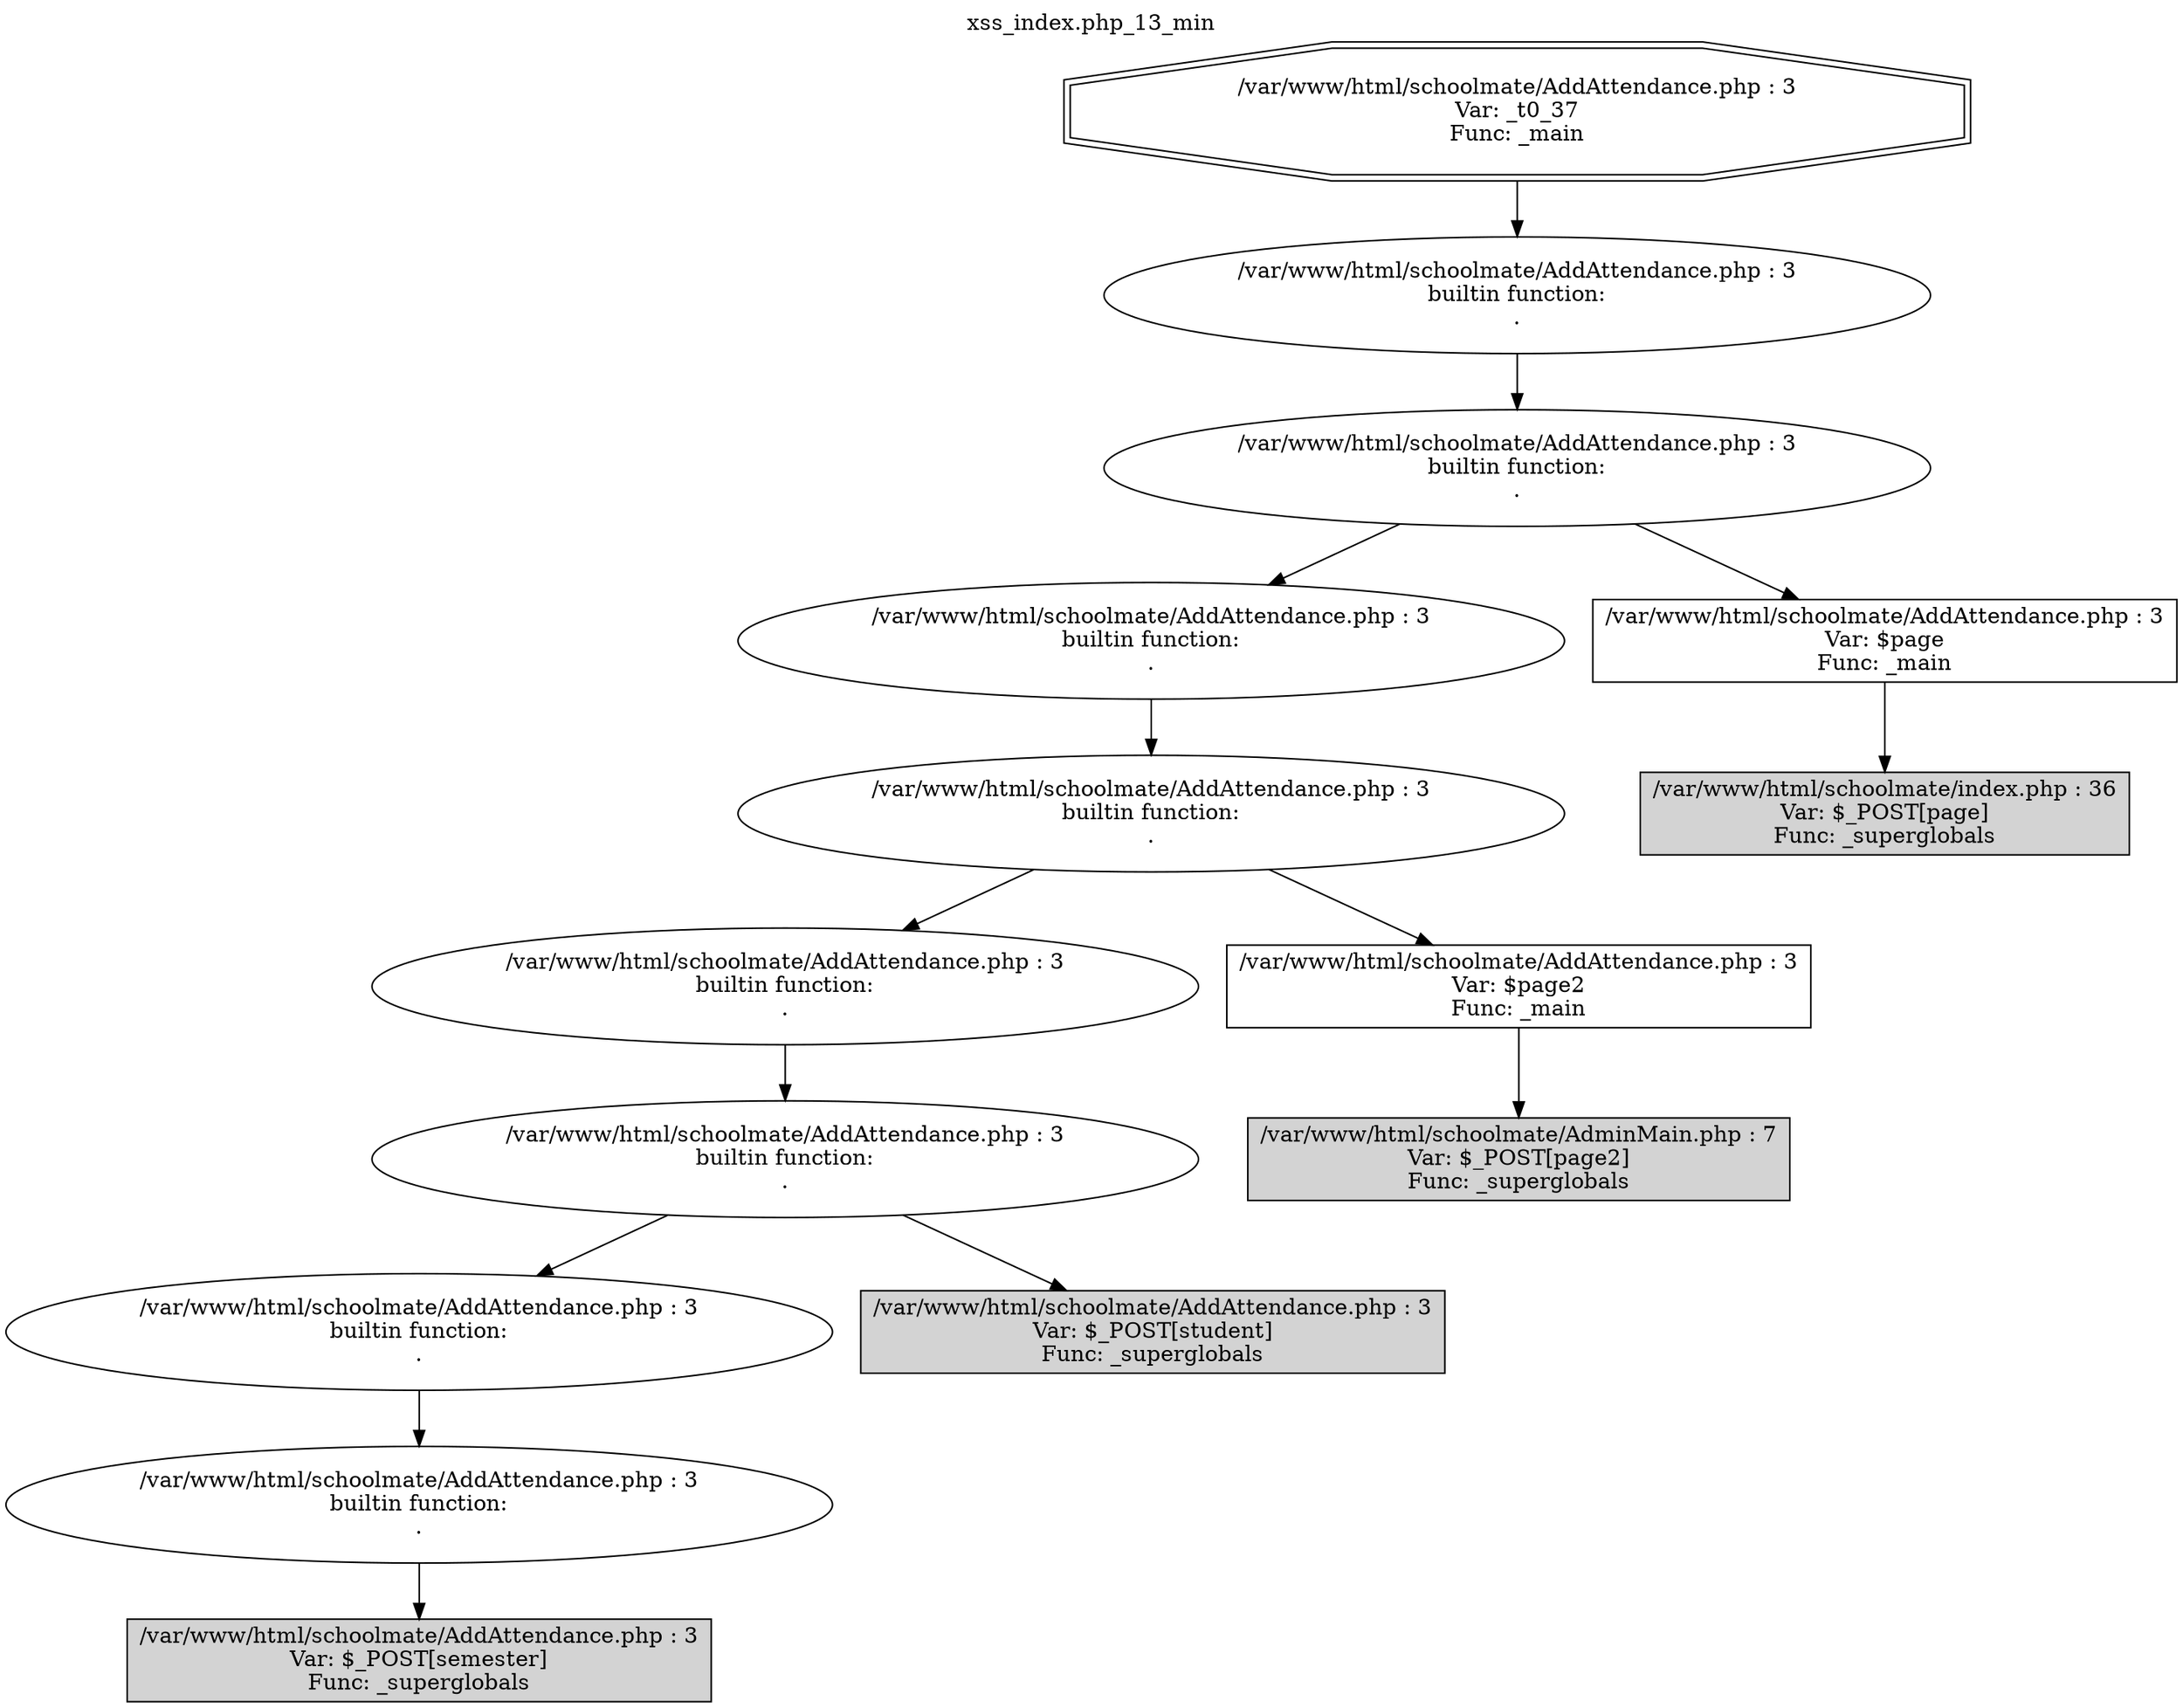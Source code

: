 digraph cfg {
  label="xss_index.php_13_min";
  labelloc=t;
  n1 [shape=doubleoctagon, label="/var/www/html/schoolmate/AddAttendance.php : 3\nVar: _t0_37\nFunc: _main\n"];
  n2 [shape=ellipse, label="/var/www/html/schoolmate/AddAttendance.php : 3\nbuiltin function:\n.\n"];
  n3 [shape=ellipse, label="/var/www/html/schoolmate/AddAttendance.php : 3\nbuiltin function:\n.\n"];
  n4 [shape=ellipse, label="/var/www/html/schoolmate/AddAttendance.php : 3\nbuiltin function:\n.\n"];
  n5 [shape=ellipse, label="/var/www/html/schoolmate/AddAttendance.php : 3\nbuiltin function:\n.\n"];
  n6 [shape=ellipse, label="/var/www/html/schoolmate/AddAttendance.php : 3\nbuiltin function:\n.\n"];
  n7 [shape=ellipse, label="/var/www/html/schoolmate/AddAttendance.php : 3\nbuiltin function:\n.\n"];
  n8 [shape=ellipse, label="/var/www/html/schoolmate/AddAttendance.php : 3\nbuiltin function:\n.\n"];
  n9 [shape=ellipse, label="/var/www/html/schoolmate/AddAttendance.php : 3\nbuiltin function:\n.\n"];
  n10 [shape=box, label="/var/www/html/schoolmate/AddAttendance.php : 3\nVar: $_POST[semester]\nFunc: _superglobals\n",style=filled];
  n11 [shape=box, label="/var/www/html/schoolmate/AddAttendance.php : 3\nVar: $_POST[student]\nFunc: _superglobals\n",style=filled];
  n12 [shape=box, label="/var/www/html/schoolmate/AddAttendance.php : 3\nVar: $page2\nFunc: _main\n"];
  n13 [shape=box, label="/var/www/html/schoolmate/AdminMain.php : 7\nVar: $_POST[page2]\nFunc: _superglobals\n",style=filled];
  n14 [shape=box, label="/var/www/html/schoolmate/AddAttendance.php : 3\nVar: $page\nFunc: _main\n"];
  n15 [shape=box, label="/var/www/html/schoolmate/index.php : 36\nVar: $_POST[page]\nFunc: _superglobals\n",style=filled];
  n1 -> n2;
  n2 -> n3;
  n3 -> n4;
  n3 -> n14;
  n4 -> n5;
  n5 -> n6;
  n5 -> n12;
  n6 -> n7;
  n7 -> n8;
  n7 -> n11;
  n8 -> n9;
  n9 -> n10;
  n12 -> n13;
  n14 -> n15;
}
